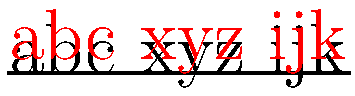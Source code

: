 pair c=0;
label("abc xyz ijk",c,Align,basealign);
label("abc xyz ijk",c,Align,red);
draw(c--(c+(2cm,0))); // This is the baseline.

shipout((scale(3)*currentpicture.fit()));
